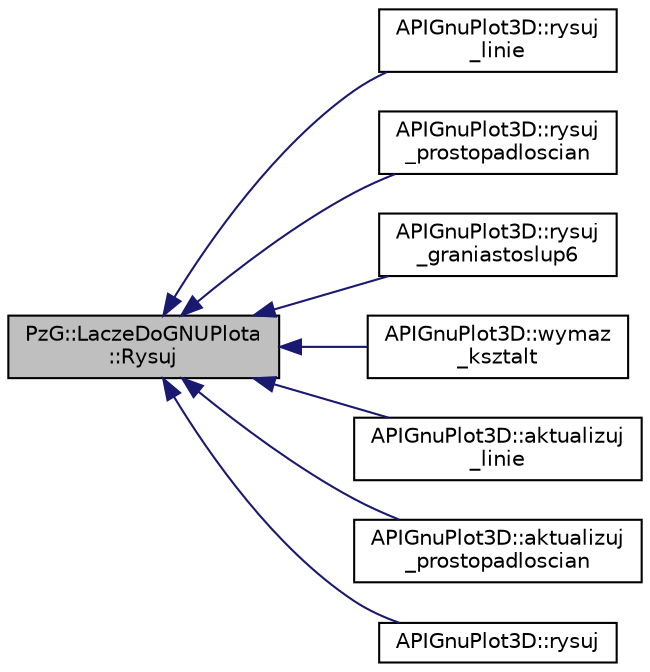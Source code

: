 digraph "PzG::LaczeDoGNUPlota::Rysuj"
{
  edge [fontname="Helvetica",fontsize="10",labelfontname="Helvetica",labelfontsize="10"];
  node [fontname="Helvetica",fontsize="10",shape=record];
  rankdir="LR";
  Node50 [label="PzG::LaczeDoGNUPlota\l::Rysuj",height=0.2,width=0.4,color="black", fillcolor="grey75", style="filled", fontcolor="black"];
  Node50 -> Node51 [dir="back",color="midnightblue",fontsize="10",style="solid",fontname="Helvetica"];
  Node51 [label="APIGnuPlot3D::rysuj\l_linie",height=0.2,width=0.4,color="black", fillcolor="white", style="filled",URL="$class_a_p_i_gnu_plot3_d.html#a64c427cfb58bb2164ce8ecf7ec6e5202"];
  Node50 -> Node52 [dir="back",color="midnightblue",fontsize="10",style="solid",fontname="Helvetica"];
  Node52 [label="APIGnuPlot3D::rysuj\l_prostopadloscian",height=0.2,width=0.4,color="black", fillcolor="white", style="filled",URL="$class_a_p_i_gnu_plot3_d.html#a37b877d2baa3a2b1f7dd31dab9bfaa20"];
  Node50 -> Node53 [dir="back",color="midnightblue",fontsize="10",style="solid",fontname="Helvetica"];
  Node53 [label="APIGnuPlot3D::rysuj\l_graniastoslup6",height=0.2,width=0.4,color="black", fillcolor="white", style="filled",URL="$class_a_p_i_gnu_plot3_d.html#a0cd2d2acf54bec43479fdaa7e6baae96"];
  Node50 -> Node54 [dir="back",color="midnightblue",fontsize="10",style="solid",fontname="Helvetica"];
  Node54 [label="APIGnuPlot3D::wymaz\l_ksztalt",height=0.2,width=0.4,color="black", fillcolor="white", style="filled",URL="$class_a_p_i_gnu_plot3_d.html#a25114ee88943eb8b385fdf82af03561c"];
  Node50 -> Node55 [dir="back",color="midnightblue",fontsize="10",style="solid",fontname="Helvetica"];
  Node55 [label="APIGnuPlot3D::aktualizuj\l_linie",height=0.2,width=0.4,color="black", fillcolor="white", style="filled",URL="$class_a_p_i_gnu_plot3_d.html#a432b987e251e41f61bcc098ee73db2cd"];
  Node50 -> Node56 [dir="back",color="midnightblue",fontsize="10",style="solid",fontname="Helvetica"];
  Node56 [label="APIGnuPlot3D::aktualizuj\l_prostopadloscian",height=0.2,width=0.4,color="black", fillcolor="white", style="filled",URL="$class_a_p_i_gnu_plot3_d.html#a82edd97f7a5e75abebe67618abefda22"];
  Node50 -> Node57 [dir="back",color="midnightblue",fontsize="10",style="solid",fontname="Helvetica"];
  Node57 [label="APIGnuPlot3D::rysuj",height=0.2,width=0.4,color="black", fillcolor="white", style="filled",URL="$class_a_p_i_gnu_plot3_d.html#a36da8d6cd65e79b1e1ee70db6a6bcc2f"];
}
